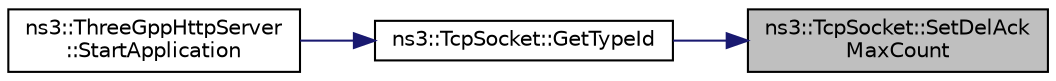 digraph "ns3::TcpSocket::SetDelAckMaxCount"
{
 // LATEX_PDF_SIZE
  edge [fontname="Helvetica",fontsize="10",labelfontname="Helvetica",labelfontsize="10"];
  node [fontname="Helvetica",fontsize="10",shape=record];
  rankdir="RL";
  Node1 [label="ns3::TcpSocket::SetDelAck\lMaxCount",height=0.2,width=0.4,color="black", fillcolor="grey75", style="filled", fontcolor="black",tooltip="Set the number of packet to fire an ACK before delay timeout."];
  Node1 -> Node2 [dir="back",color="midnightblue",fontsize="10",style="solid",fontname="Helvetica"];
  Node2 [label="ns3::TcpSocket::GetTypeId",height=0.2,width=0.4,color="black", fillcolor="white", style="filled",URL="$classns3_1_1_tcp_socket.html#a3026dbda3dca84c3ec04d6776c86247a",tooltip="Get the type ID."];
  Node2 -> Node3 [dir="back",color="midnightblue",fontsize="10",style="solid",fontname="Helvetica"];
  Node3 [label="ns3::ThreeGppHttpServer\l::StartApplication",height=0.2,width=0.4,color="black", fillcolor="white", style="filled",URL="$classns3_1_1_three_gpp_http_server.html#a544fd4b36563a365fbd7013dc88c3bf0",tooltip="Application specific startup code."];
}
